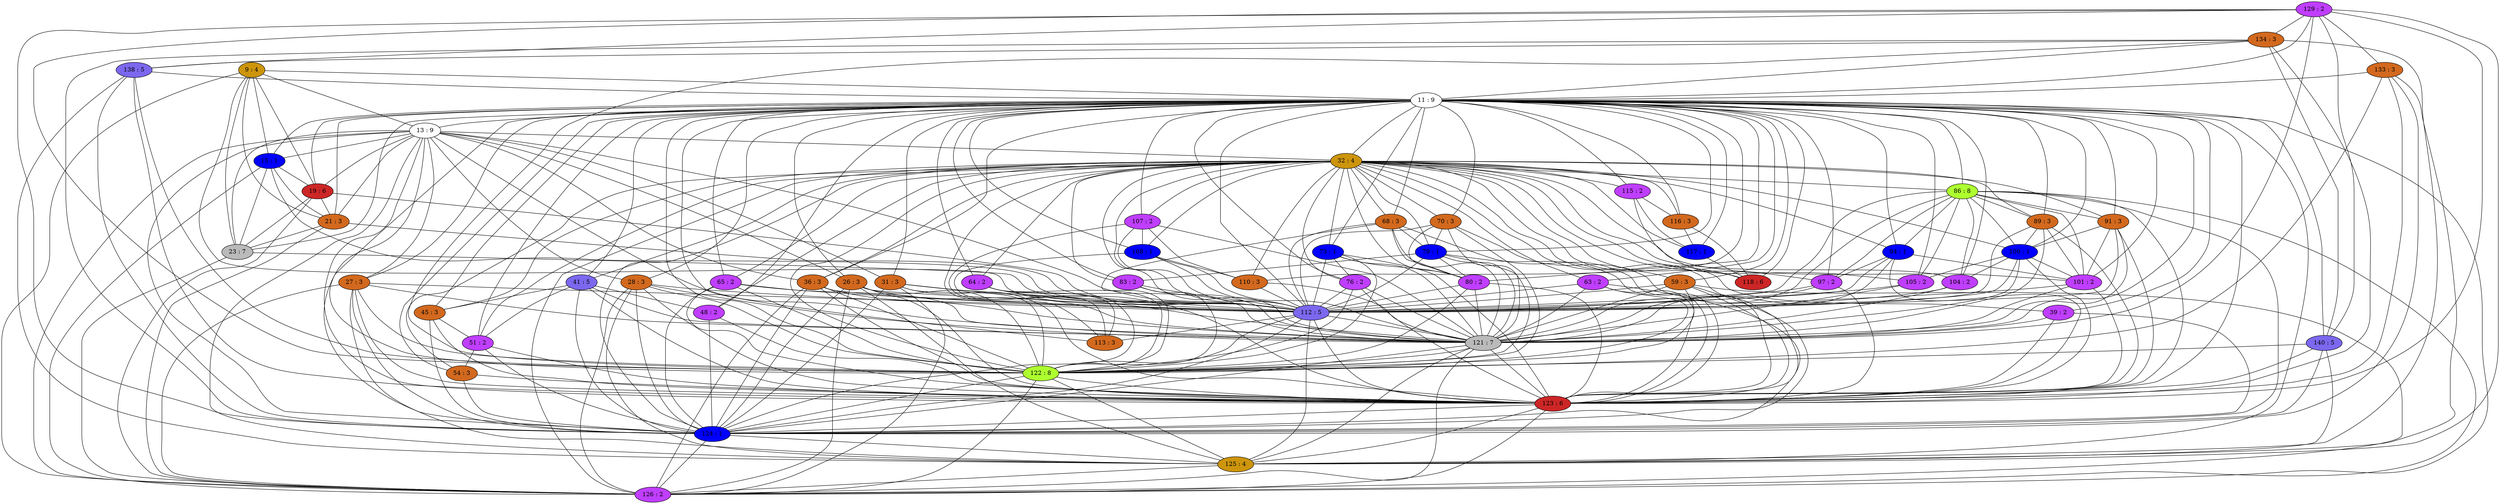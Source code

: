 strict graph {
129[label="129 : 2" style=filled fillcolor="darkorchid1"];
129 -- 133
129 -- 134
129 -- 121
129 -- 138
129 -- 122
129 -- 123
129 -- 11
129 -- 140
129 -- 124
129 -- 125
133[label="133 : 3" style=filled fillcolor="chocolate"];
133 -- 129
133 -- 122
133 -- 123
133 -- 11
133 -- 124
133 -- 125
134[label="134 : 3" style=filled fillcolor="chocolate"];
134 -- 129
134 -- 138
134 -- 122
134 -- 123
134 -- 11
134 -- 140
134 -- 124
134 -- 125
9[label="9 : 4" style=filled fillcolor="darkgoldenrod3"];
9 -- 112
9 -- 19
9 -- 21
9 -- 23
9 -- 11
9 -- 13
9 -- 126
9 -- 15
138[label="138 : 5" style=filled fillcolor="mediumslateblue"];
138 -- 129
138 -- 134
138 -- 122
138 -- 123
138 -- 11
138 -- 124
138 -- 125
11[label="11 : 9" style=filled fillcolor="white"];
11 -- 129
11 -- 133
11 -- 134
11 -- 9
11 -- 138
11 -- 140
11 -- 13
11 -- 15
11 -- 19
11 -- 21
11 -- 23
11 -- 26
11 -- 27
11 -- 28
11 -- 31
11 -- 32
11 -- 36
11 -- 39
11 -- 41
11 -- 45
11 -- 48
11 -- 51
11 -- 54
11 -- 59
11 -- 63
11 -- 64
11 -- 65
11 -- 68
11 -- 70
11 -- 73
11 -- 76
11 -- 79
11 -- 80
11 -- 83
11 -- 86
11 -- 89
11 -- 91
11 -- 94
11 -- 97
11 -- 100
11 -- 101
11 -- 104
11 -- 105
11 -- 107
11 -- 108
11 -- 110
11 -- 112
11 -- 113
11 -- 115
11 -- 116
11 -- 117
11 -- 118
11 -- 121
11 -- 122
11 -- 123
11 -- 124
11 -- 125
11 -- 126
140[label="140 : 5" style=filled fillcolor="mediumslateblue"];
140 -- 129
140 -- 134
140 -- 122
140 -- 123
140 -- 11
140 -- 124
140 -- 125
13[label="13 : 9" style=filled fillcolor="white"];
13 -- 32
13 -- 36
13 -- 9
13 -- 11
13 -- 15
13 -- 112
13 -- 19
13 -- 21
13 -- 23
13 -- 121
13 -- 26
13 -- 122
13 -- 27
13 -- 123
13 -- 28
13 -- 124
13 -- 125
13 -- 126
13 -- 31
15[label="15 : 1" style=filled fillcolor="blue1"];
15 -- 112
15 -- 19
15 -- 21
15 -- 23
15 -- 9
15 -- 11
15 -- 13
15 -- 126
19[label="19 : 6" style=filled fillcolor="firebrick3"];
19 -- 112
19 -- 21
19 -- 23
19 -- 9
19 -- 11
19 -- 13
19 -- 126
19 -- 15
21[label="21 : 3" style=filled fillcolor="chocolate"];
21 -- 112
21 -- 19
21 -- 23
21 -- 9
21 -- 11
21 -- 13
21 -- 126
21 -- 15
23[label="23 : 7" style=filled fillcolor="gray73"];
23 -- 112
23 -- 19
23 -- 21
23 -- 9
23 -- 11
23 -- 13
23 -- 126
23 -- 15
26[label="26 : 3" style=filled fillcolor="chocolate"];
26 -- 112
26 -- 121
26 -- 122
26 -- 123
26 -- 11
26 -- 124
26 -- 125
26 -- 13
26 -- 126
27[label="27 : 3" style=filled fillcolor="chocolate"];
27 -- 112
27 -- 121
27 -- 122
27 -- 123
27 -- 11
27 -- 124
27 -- 125
27 -- 13
27 -- 126
28[label="28 : 3" style=filled fillcolor="chocolate"];
28 -- 112
28 -- 121
28 -- 122
28 -- 123
28 -- 11
28 -- 124
28 -- 125
28 -- 13
28 -- 126
31[label="31 : 3" style=filled fillcolor="chocolate"];
31 -- 112
31 -- 121
31 -- 122
31 -- 11
31 -- 123
31 -- 124
31 -- 13
31 -- 126
32[label="32 : 4" style=filled fillcolor="darkgoldenrod3"];
32 -- 64
32 -- 65
32 -- 68
32 -- 70
32 -- 73
32 -- 11
32 -- 76
32 -- 13
32 -- 79
32 -- 80
32 -- 83
32 -- 86
32 -- 89
32 -- 91
32 -- 94
32 -- 97
32 -- 100
32 -- 36
32 -- 101
32 -- 39
32 -- 104
32 -- 105
32 -- 41
32 -- 107
32 -- 108
32 -- 45
32 -- 110
32 -- 48
32 -- 112
32 -- 113
32 -- 115
32 -- 51
32 -- 116
32 -- 117
32 -- 118
32 -- 54
32 -- 121
32 -- 122
32 -- 59
32 -- 123
32 -- 124
32 -- 126
32 -- 63
36[label="36 : 3" style=filled fillcolor="chocolate"];
36 -- 32
36 -- 112
36 -- 121
36 -- 122
36 -- 11
36 -- 123
36 -- 124
36 -- 13
36 -- 126
39[label="39 : 2" style=filled fillcolor="darkorchid1"];
39 -- 32
39 -- 121
39 -- 11
39 -- 123
39 -- 124
41[label="41 : 5" style=filled fillcolor="mediumslateblue"];
41 -- 48
41 -- 32
41 -- 51
41 -- 121
41 -- 11
41 -- 123
41 -- 124
41 -- 45
45[label="45 : 3" style=filled fillcolor="chocolate"];
45 -- 32
45 -- 51
45 -- 41
45 -- 11
45 -- 123
45 -- 124
48[label="48 : 2" style=filled fillcolor="darkorchid1"];
48 -- 32
48 -- 41
48 -- 11
48 -- 123
48 -- 124
51[label="51 : 2" style=filled fillcolor="darkorchid1"];
51 -- 32
51 -- 54
51 -- 41
51 -- 11
51 -- 123
51 -- 124
51 -- 45
54[label="54 : 3" style=filled fillcolor="chocolate"];
54 -- 32
54 -- 51
54 -- 11
54 -- 123
54 -- 124
59[label="59 : 3" style=filled fillcolor="chocolate"];
59 -- 32
59 -- 112
59 -- 121
59 -- 122
59 -- 11
59 -- 123
59 -- 124
59 -- 126
63[label="63 : 2" style=filled fillcolor="darkorchid1"];
63 -- 32
63 -- 112
63 -- 121
63 -- 122
63 -- 11
63 -- 123
63 -- 124
64[label="64 : 2" style=filled fillcolor="darkorchid1"];
64 -- 32
64 -- 112
64 -- 121
64 -- 122
64 -- 11
64 -- 123
64 -- 124
65[label="65 : 2" style=filled fillcolor="darkorchid1"];
65 -- 32
65 -- 112
65 -- 121
65 -- 122
65 -- 11
65 -- 123
65 -- 124
68[label="68 : 3" style=filled fillcolor="chocolate"];
68 -- 32
68 -- 112
68 -- 80
68 -- 121
68 -- 122
68 -- 11
68 -- 123
68 -- 79
70[label="70 : 3" style=filled fillcolor="chocolate"];
70 -- 32
70 -- 112
70 -- 80
70 -- 121
70 -- 122
70 -- 11
70 -- 123
70 -- 79
73[label="73 : 1" style=filled fillcolor="blue1"];
73 -- 32
73 -- 112
73 -- 80
73 -- 121
73 -- 122
73 -- 11
73 -- 123
73 -- 76
76[label="76 : 2" style=filled fillcolor="darkorchid1"];
76 -- 32
76 -- 112
76 -- 121
76 -- 73
76 -- 122
76 -- 11
76 -- 123
79[label="79 : 1" style=filled fillcolor="blue1"];
79 -- 32
79 -- 112
79 -- 80
79 -- 83
79 -- 68
79 -- 70
79 -- 121
79 -- 122
79 -- 11
79 -- 123
80[label="80 : 2" style=filled fillcolor="darkorchid1"];
80 -- 32
80 -- 112
80 -- 68
80 -- 70
80 -- 121
80 -- 73
80 -- 122
80 -- 11
80 -- 123
80 -- 79
83[label="83 : 2" style=filled fillcolor="darkorchid1"];
83 -- 32
83 -- 112
83 -- 121
83 -- 122
83 -- 11
83 -- 79
86[label="86 : 8" style=filled fillcolor="greenyellow"];
86 -- 32
86 -- 97
86 -- 100
86 -- 101
86 -- 104
86 -- 105
86 -- 11
86 -- 112
86 -- 89
86 -- 121
86 -- 91
86 -- 123
86 -- 124
86 -- 94
86 -- 126
89[label="89 : 3" style=filled fillcolor="chocolate"];
89 -- 32
89 -- 112
89 -- 100
89 -- 101
89 -- 86
89 -- 121
89 -- 11
89 -- 123
91[label="91 : 3" style=filled fillcolor="chocolate"];
91 -- 32
91 -- 112
91 -- 100
91 -- 101
91 -- 86
91 -- 121
91 -- 11
91 -- 123
94[label="94 : 1" style=filled fillcolor="blue1"];
94 -- 32
94 -- 112
94 -- 97
94 -- 101
94 -- 86
94 -- 121
94 -- 11
94 -- 123
97[label="97 : 2" style=filled fillcolor="darkorchid1"];
97 -- 32
97 -- 112
97 -- 86
97 -- 121
97 -- 11
97 -- 123
97 -- 94
100[label="100 : 1" style=filled fillcolor="blue1"];
100 -- 32
100 -- 112
100 -- 101
100 -- 86
100 -- 104
100 -- 105
100 -- 89
100 -- 121
100 -- 91
100 -- 11
100 -- 123
101[label="101 : 2" style=filled fillcolor="darkorchid1"];
101 -- 32
101 -- 112
101 -- 100
101 -- 86
101 -- 89
101 -- 121
101 -- 11
101 -- 123
101 -- 91
101 -- 94
104[label="104 : 2" style=filled fillcolor="darkorchid1"];
104 -- 32
104 -- 112
104 -- 100
104 -- 86
104 -- 121
104 -- 11
105[label="105 : 2" style=filled fillcolor="darkorchid1"];
105 -- 32
105 -- 112
105 -- 100
105 -- 86
105 -- 121
105 -- 11
107[label="107 : 2" style=filled fillcolor="darkorchid1"];
107 -- 32
107 -- 112
107 -- 113
107 -- 121
107 -- 11
107 -- 108
107 -- 110
108[label="108 : 1" style=filled fillcolor="blue1"];
108 -- 32
108 -- 112
108 -- 113
108 -- 121
108 -- 107
108 -- 11
108 -- 110
110[label="110 : 3" style=filled fillcolor="chocolate"];
110 -- 32
110 -- 112
110 -- 121
110 -- 107
110 -- 11
110 -- 108
112[label="112 : 5" style=filled fillcolor="mediumslateblue"];
112 -- 64
112 -- 65
112 -- 68
112 -- 70
112 -- 73
112 -- 9
112 -- 11
112 -- 76
112 -- 13
112 -- 79
112 -- 15
112 -- 80
112 -- 83
112 -- 19
112 -- 21
112 -- 86
112 -- 23
112 -- 89
112 -- 26
112 -- 91
112 -- 27
112 -- 28
112 -- 94
112 -- 31
112 -- 32
112 -- 97
112 -- 100
112 -- 36
112 -- 101
112 -- 104
112 -- 105
112 -- 107
112 -- 108
112 -- 110
112 -- 113
112 -- 121
112 -- 122
112 -- 59
112 -- 123
112 -- 124
112 -- 125
112 -- 63
113[label="113 : 3" style=filled fillcolor="chocolate"];
113 -- 32
113 -- 112
113 -- 11
113 -- 107
113 -- 108
115[label="115 : 2" style=filled fillcolor="darkorchid1"];
115 -- 32
115 -- 116
115 -- 117
115 -- 118
115 -- 11
116[label="116 : 3" style=filled fillcolor="chocolate"];
116 -- 32
116 -- 115
116 -- 117
116 -- 118
116 -- 11
117[label="117 : 1" style=filled fillcolor="blue1"];
117 -- 32
117 -- 115
117 -- 116
117 -- 118
117 -- 11
118[label="118 : 6" style=filled fillcolor="firebrick3"];
118 -- 32
118 -- 115
118 -- 116
118 -- 117
118 -- 11
121[label="121 : 7" style=filled fillcolor="gray73"];
121 -- 64
121 -- 129
121 -- 65
121 -- 68
121 -- 70
121 -- 73
121 -- 11
121 -- 76
121 -- 13
121 -- 79
121 -- 80
121 -- 83
121 -- 86
121 -- 89
121 -- 26
121 -- 27
121 -- 91
121 -- 28
121 -- 94
121 -- 31
121 -- 32
121 -- 97
121 -- 100
121 -- 36
121 -- 101
121 -- 39
121 -- 104
121 -- 105
121 -- 41
121 -- 107
121 -- 108
121 -- 110
121 -- 112
121 -- 122
121 -- 123
121 -- 59
121 -- 124
121 -- 125
121 -- 126
121 -- 63
122[label="122 : 8" style=filled fillcolor="greenyellow"];
122 -- 64
122 -- 129
122 -- 65
122 -- 68
122 -- 133
122 -- 134
122 -- 70
122 -- 73
122 -- 138
122 -- 11
122 -- 140
122 -- 76
122 -- 13
122 -- 79
122 -- 80
122 -- 83
122 -- 26
122 -- 27
122 -- 28
122 -- 31
122 -- 32
122 -- 36
122 -- 112
122 -- 121
122 -- 123
122 -- 59
122 -- 124
122 -- 125
122 -- 126
122 -- 63
123[label="123 : 6" style=filled fillcolor="firebrick3"];
123 -- 64
123 -- 129
123 -- 65
123 -- 68
123 -- 133
123 -- 134
123 -- 70
123 -- 73
123 -- 138
123 -- 11
123 -- 140
123 -- 76
123 -- 13
123 -- 79
123 -- 80
123 -- 86
123 -- 89
123 -- 26
123 -- 27
123 -- 91
123 -- 28
123 -- 94
123 -- 31
123 -- 32
123 -- 97
123 -- 100
123 -- 36
123 -- 101
123 -- 39
123 -- 41
123 -- 45
123 -- 48
123 -- 112
123 -- 51
123 -- 54
123 -- 121
123 -- 122
123 -- 59
123 -- 124
123 -- 125
123 -- 126
123 -- 63
124[label="124 : 1" style=filled fillcolor="blue1"];
124 -- 64
124 -- 129
124 -- 65
124 -- 133
124 -- 134
124 -- 138
124 -- 11
124 -- 140
124 -- 13
124 -- 86
124 -- 26
124 -- 27
124 -- 28
124 -- 31
124 -- 32
124 -- 36
124 -- 39
124 -- 41
124 -- 45
124 -- 48
124 -- 112
124 -- 51
124 -- 54
124 -- 121
124 -- 122
124 -- 123
124 -- 59
124 -- 125
124 -- 126
124 -- 63
125[label="125 : 4" style=filled fillcolor="darkgoldenrod3"];
125 -- 129
125 -- 133
125 -- 134
125 -- 138
125 -- 11
125 -- 140
125 -- 13
125 -- 112
125 -- 121
125 -- 26
125 -- 122
125 -- 27
125 -- 123
125 -- 28
125 -- 124
125 -- 126
126[label="126 : 2" style=filled fillcolor="darkorchid1"];
126 -- 32
126 -- 36
126 -- 9
126 -- 11
126 -- 13
126 -- 15
126 -- 19
126 -- 21
126 -- 86
126 -- 23
126 -- 121
126 -- 26
126 -- 122
126 -- 59
126 -- 27
126 -- 123
126 -- 28
126 -- 124
126 -- 125
126 -- 31
}